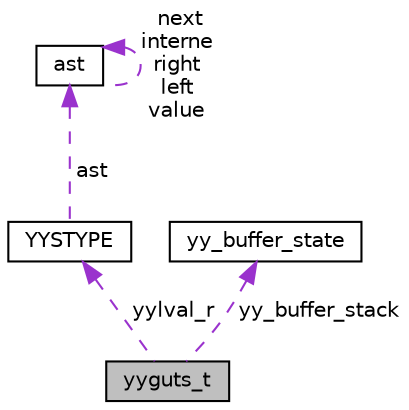 digraph "yyguts_t"
{
  edge [fontname="Helvetica",fontsize="10",labelfontname="Helvetica",labelfontsize="10"];
  node [fontname="Helvetica",fontsize="10",shape=record];
  Node1 [label="yyguts_t",height=0.2,width=0.4,color="black", fillcolor="grey75", style="filled", fontcolor="black"];
  Node2 -> Node1 [dir="back",color="darkorchid3",fontsize="10",style="dashed",label=" yylval_r" ,fontname="Helvetica"];
  Node2 [label="YYSTYPE",height=0.2,width=0.4,color="black", fillcolor="white", style="filled",URL="$union_y_y_s_t_y_p_e.html"];
  Node3 -> Node2 [dir="back",color="darkorchid3",fontsize="10",style="dashed",label=" ast" ,fontname="Helvetica"];
  Node3 [label="ast",height=0.2,width=0.4,color="black", fillcolor="white", style="filled",URL="$structast.html",tooltip="Noeud de l&#39;ast. "];
  Node3 -> Node3 [dir="back",color="darkorchid3",fontsize="10",style="dashed",label=" next\ninterne\nright\nleft\nvalue" ,fontname="Helvetica"];
  Node4 -> Node1 [dir="back",color="darkorchid3",fontsize="10",style="dashed",label=" yy_buffer_stack" ,fontname="Helvetica"];
  Node4 [label="yy_buffer_state",height=0.2,width=0.4,color="black", fillcolor="white", style="filled",URL="$structyy__buffer__state.html"];
}
